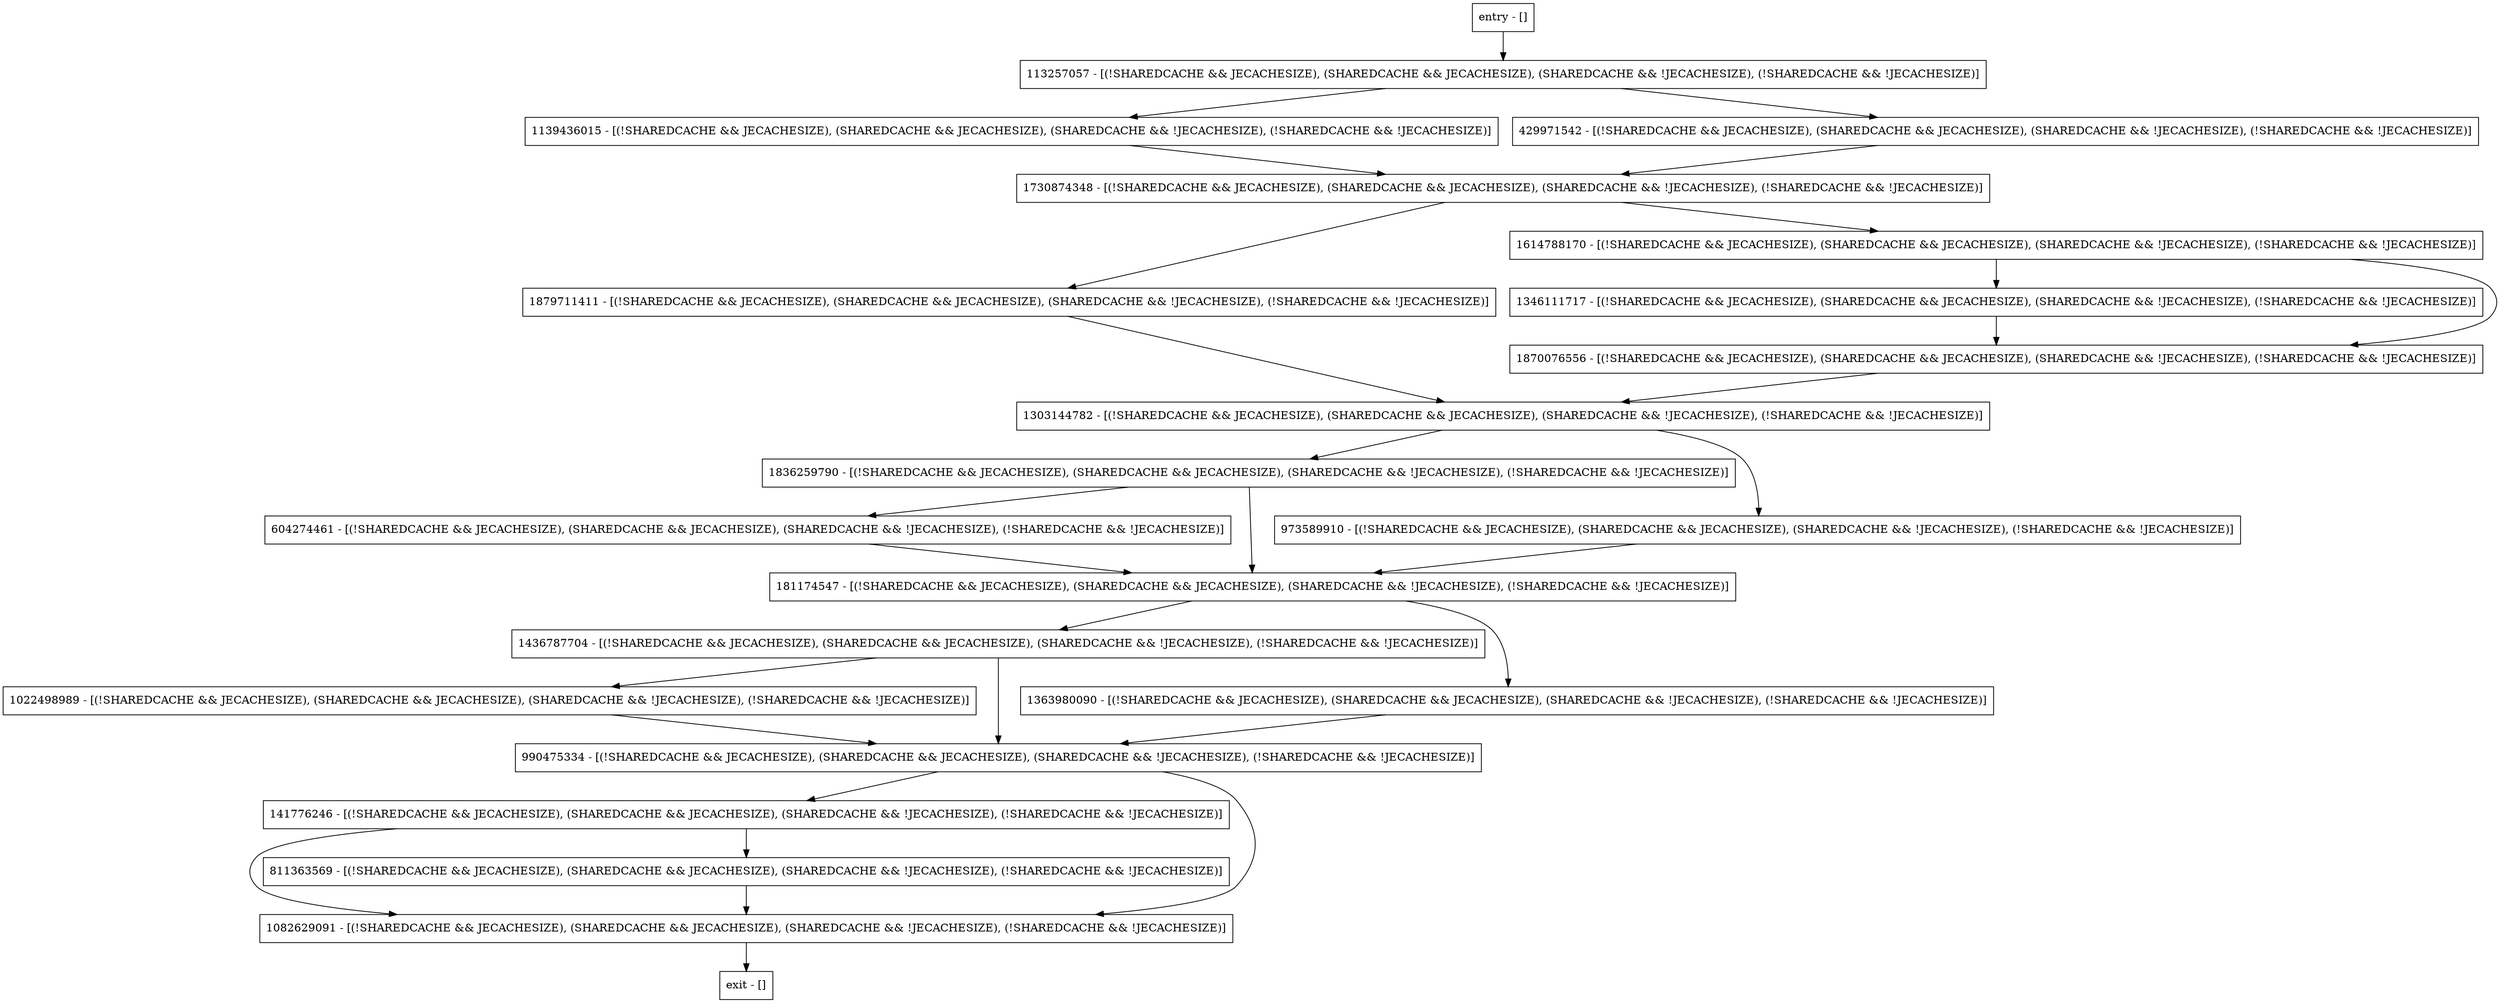 digraph reset {
node [shape=record];
1436787704 [label="1436787704 - [(!SHAREDCACHE && JECACHESIZE), (SHAREDCACHE && JECACHESIZE), (SHAREDCACHE && !JECACHESIZE), (!SHAREDCACHE && !JECACHESIZE)]"];
604274461 [label="604274461 - [(!SHAREDCACHE && JECACHESIZE), (SHAREDCACHE && JECACHESIZE), (SHAREDCACHE && !JECACHESIZE), (!SHAREDCACHE && !JECACHESIZE)]"];
1879711411 [label="1879711411 - [(!SHAREDCACHE && JECACHESIZE), (SHAREDCACHE && JECACHESIZE), (SHAREDCACHE && !JECACHESIZE), (!SHAREDCACHE && !JECACHESIZE)]"];
1363980090 [label="1363980090 - [(!SHAREDCACHE && JECACHESIZE), (SHAREDCACHE && JECACHESIZE), (SHAREDCACHE && !JECACHESIZE), (!SHAREDCACHE && !JECACHESIZE)]"];
1139436015 [label="1139436015 - [(!SHAREDCACHE && JECACHESIZE), (SHAREDCACHE && JECACHESIZE), (SHAREDCACHE && !JECACHESIZE), (!SHAREDCACHE && !JECACHESIZE)]"];
1836259790 [label="1836259790 - [(!SHAREDCACHE && JECACHESIZE), (SHAREDCACHE && JECACHESIZE), (SHAREDCACHE && !JECACHESIZE), (!SHAREDCACHE && !JECACHESIZE)]"];
1022498989 [label="1022498989 - [(!SHAREDCACHE && JECACHESIZE), (SHAREDCACHE && JECACHESIZE), (SHAREDCACHE && !JECACHESIZE), (!SHAREDCACHE && !JECACHESIZE)]"];
973589910 [label="973589910 - [(!SHAREDCACHE && JECACHESIZE), (SHAREDCACHE && JECACHESIZE), (SHAREDCACHE && !JECACHESIZE), (!SHAREDCACHE && !JECACHESIZE)]"];
141776246 [label="141776246 - [(!SHAREDCACHE && JECACHESIZE), (SHAREDCACHE && JECACHESIZE), (SHAREDCACHE && !JECACHESIZE), (!SHAREDCACHE && !JECACHESIZE)]"];
entry [label="entry - []"];
exit [label="exit - []"];
990475334 [label="990475334 - [(!SHAREDCACHE && JECACHESIZE), (SHAREDCACHE && JECACHESIZE), (SHAREDCACHE && !JECACHESIZE), (!SHAREDCACHE && !JECACHESIZE)]"];
1346111717 [label="1346111717 - [(!SHAREDCACHE && JECACHESIZE), (SHAREDCACHE && JECACHESIZE), (SHAREDCACHE && !JECACHESIZE), (!SHAREDCACHE && !JECACHESIZE)]"];
113257057 [label="113257057 - [(!SHAREDCACHE && JECACHESIZE), (SHAREDCACHE && JECACHESIZE), (SHAREDCACHE && !JECACHESIZE), (!SHAREDCACHE && !JECACHESIZE)]"];
1082629091 [label="1082629091 - [(!SHAREDCACHE && JECACHESIZE), (SHAREDCACHE && JECACHESIZE), (SHAREDCACHE && !JECACHESIZE), (!SHAREDCACHE && !JECACHESIZE)]"];
811363569 [label="811363569 - [(!SHAREDCACHE && JECACHESIZE), (SHAREDCACHE && JECACHESIZE), (SHAREDCACHE && !JECACHESIZE), (!SHAREDCACHE && !JECACHESIZE)]"];
1870076556 [label="1870076556 - [(!SHAREDCACHE && JECACHESIZE), (SHAREDCACHE && JECACHESIZE), (SHAREDCACHE && !JECACHESIZE), (!SHAREDCACHE && !JECACHESIZE)]"];
1303144782 [label="1303144782 - [(!SHAREDCACHE && JECACHESIZE), (SHAREDCACHE && JECACHESIZE), (SHAREDCACHE && !JECACHESIZE), (!SHAREDCACHE && !JECACHESIZE)]"];
429971542 [label="429971542 - [(!SHAREDCACHE && JECACHESIZE), (SHAREDCACHE && JECACHESIZE), (SHAREDCACHE && !JECACHESIZE), (!SHAREDCACHE && !JECACHESIZE)]"];
1730874348 [label="1730874348 - [(!SHAREDCACHE && JECACHESIZE), (SHAREDCACHE && JECACHESIZE), (SHAREDCACHE && !JECACHESIZE), (!SHAREDCACHE && !JECACHESIZE)]"];
181174547 [label="181174547 - [(!SHAREDCACHE && JECACHESIZE), (SHAREDCACHE && JECACHESIZE), (SHAREDCACHE && !JECACHESIZE), (!SHAREDCACHE && !JECACHESIZE)]"];
1614788170 [label="1614788170 - [(!SHAREDCACHE && JECACHESIZE), (SHAREDCACHE && JECACHESIZE), (SHAREDCACHE && !JECACHESIZE), (!SHAREDCACHE && !JECACHESIZE)]"];
entry;
exit;
1436787704 -> 990475334;
1436787704 -> 1022498989;
604274461 -> 181174547;
1879711411 -> 1303144782;
1363980090 -> 990475334;
1139436015 -> 1730874348;
1836259790 -> 604274461;
1836259790 -> 181174547;
1022498989 -> 990475334;
973589910 -> 181174547;
141776246 -> 1082629091;
141776246 -> 811363569;
entry -> 113257057;
990475334 -> 1082629091;
990475334 -> 141776246;
1346111717 -> 1870076556;
113257057 -> 1139436015;
113257057 -> 429971542;
1082629091 -> exit;
811363569 -> 1082629091;
1870076556 -> 1303144782;
1303144782 -> 1836259790;
1303144782 -> 973589910;
429971542 -> 1730874348;
1730874348 -> 1879711411;
1730874348 -> 1614788170;
181174547 -> 1436787704;
181174547 -> 1363980090;
1614788170 -> 1346111717;
1614788170 -> 1870076556;
}

